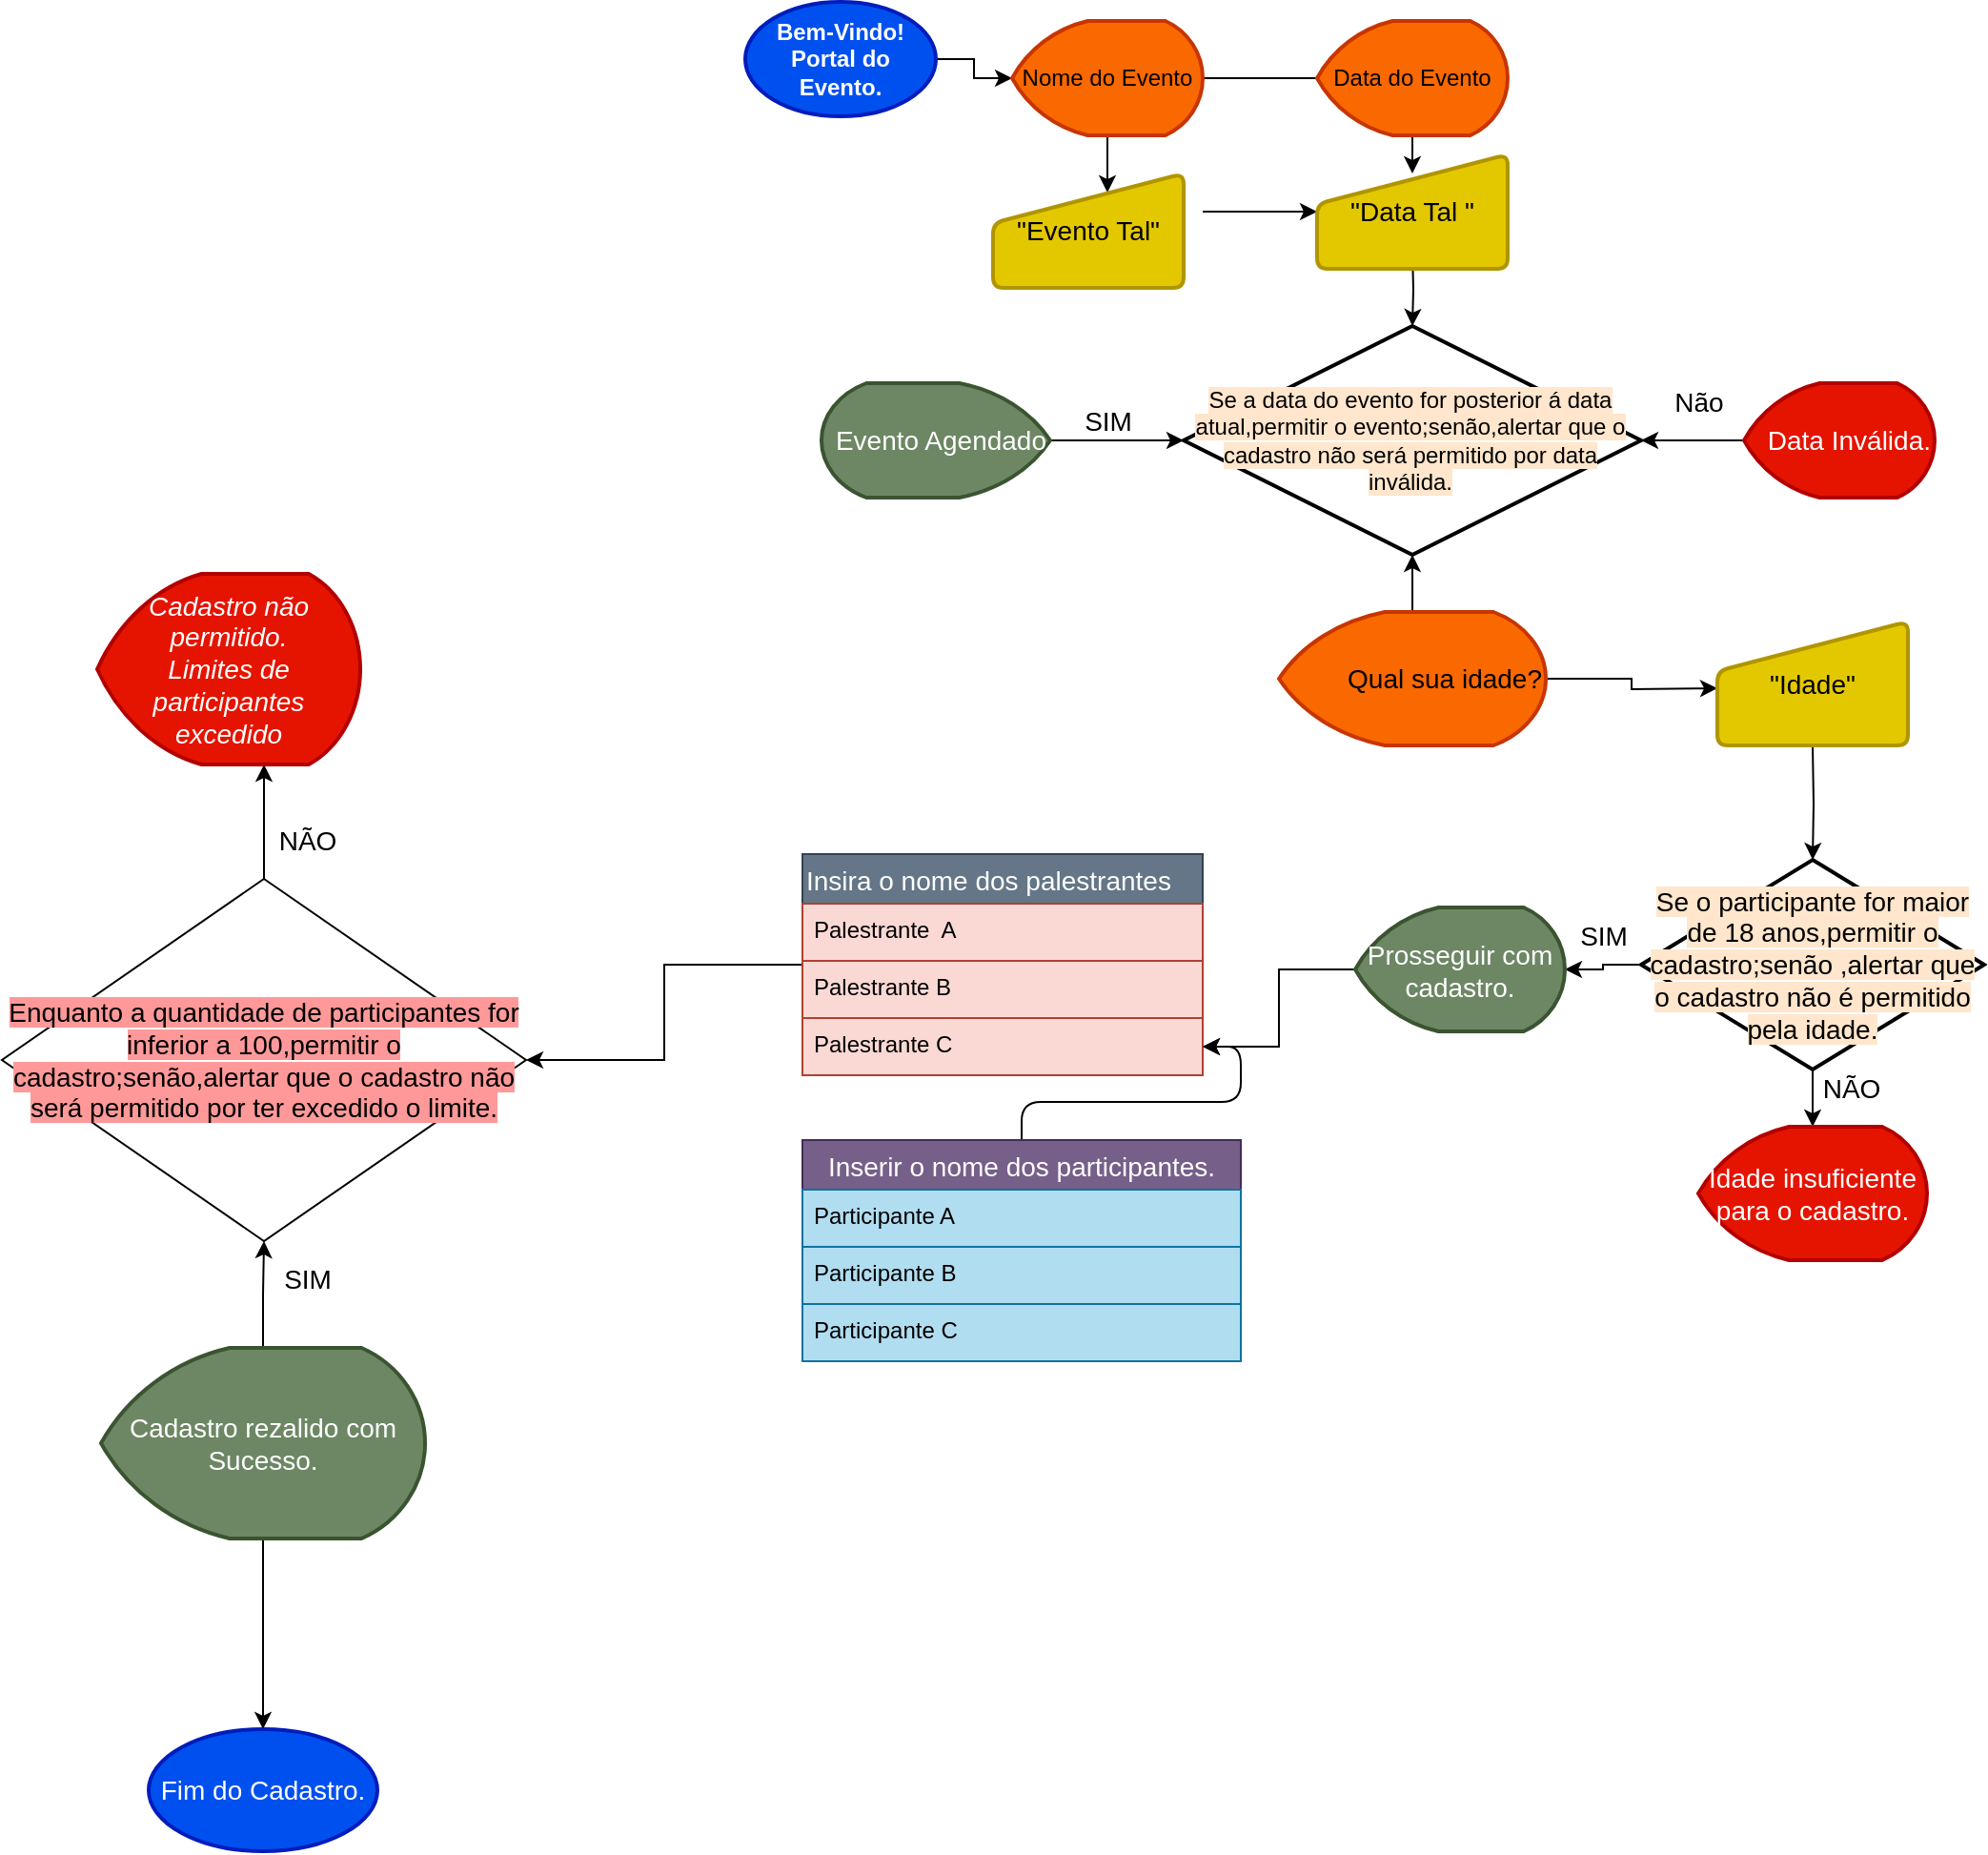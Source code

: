 <mxfile version="15.1.0" type="github">
  <diagram id="FxUsTFhcjRBDh8Nh4jDe" name="Page-1">
    <mxGraphModel dx="1648" dy="450" grid="1" gridSize="10" guides="1" tooltips="1" connect="1" arrows="1" fold="1" page="1" pageScale="1" pageWidth="827" pageHeight="1169" math="0" shadow="0">
      <root>
        <mxCell id="0" />
        <mxCell id="1" parent="0" />
        <mxCell id="80nOaFm1nNduMEc1qZU5-18" value="" style="edgeStyle=orthogonalEdgeStyle;rounded=0;orthogonalLoop=1;jettySize=auto;html=1;" edge="1" parent="1" source="80nOaFm1nNduMEc1qZU5-1" target="80nOaFm1nNduMEc1qZU5-17">
          <mxGeometry relative="1" as="geometry" />
        </mxCell>
        <mxCell id="80nOaFm1nNduMEc1qZU5-1" value="Bem-Vindo!&lt;br&gt;Portal do Evento." style="strokeWidth=2;html=1;shape=mxgraph.flowchart.start_1;whiteSpace=wrap;fillColor=#0050ef;strokeColor=#001DBC;fontStyle=1;fontColor=#ffffff;" vertex="1" parent="1">
          <mxGeometry x="-160" y="40" width="100" height="60" as="geometry" />
        </mxCell>
        <mxCell id="80nOaFm1nNduMEc1qZU5-20" value="" style="edgeStyle=orthogonalEdgeStyle;rounded=0;orthogonalLoop=1;jettySize=auto;html=1;" edge="1" parent="1" source="80nOaFm1nNduMEc1qZU5-17">
          <mxGeometry relative="1" as="geometry">
            <mxPoint x="160" y="80" as="targetPoint" />
          </mxGeometry>
        </mxCell>
        <mxCell id="80nOaFm1nNduMEc1qZU5-50" value="" style="edgeStyle=orthogonalEdgeStyle;rounded=0;orthogonalLoop=1;jettySize=auto;html=1;fontSize=14;fontColor=#000000;" edge="1" parent="1" source="80nOaFm1nNduMEc1qZU5-17">
          <mxGeometry relative="1" as="geometry">
            <mxPoint x="30" y="140" as="targetPoint" />
          </mxGeometry>
        </mxCell>
        <mxCell id="80nOaFm1nNduMEc1qZU5-17" value="&lt;font style=&quot;vertical-align: inherit&quot;&gt;&lt;font style=&quot;vertical-align: inherit&quot;&gt;Nome do Evento&lt;/font&gt;&lt;/font&gt;" style="strokeWidth=2;html=1;shape=mxgraph.flowchart.display;whiteSpace=wrap;fillColor=#fa6800;strokeColor=#C73500;fontColor=#000000;" vertex="1" parent="1">
          <mxGeometry x="-20" y="50" width="100" height="60" as="geometry" />
        </mxCell>
        <mxCell id="80nOaFm1nNduMEc1qZU5-25" value="" style="edgeStyle=orthogonalEdgeStyle;rounded=0;orthogonalLoop=1;jettySize=auto;html=1;" edge="1" parent="1" source="80nOaFm1nNduMEc1qZU5-21">
          <mxGeometry relative="1" as="geometry">
            <mxPoint x="190" y="130" as="targetPoint" />
          </mxGeometry>
        </mxCell>
        <mxCell id="80nOaFm1nNduMEc1qZU5-21" value="&lt;font style=&quot;vertical-align: inherit&quot;&gt;&lt;font style=&quot;vertical-align: inherit&quot;&gt;Data do Evento&lt;/font&gt;&lt;/font&gt;" style="strokeWidth=2;html=1;shape=mxgraph.flowchart.display;whiteSpace=wrap;fillColor=#fa6800;strokeColor=#C73500;fontColor=#000000;" vertex="1" parent="1">
          <mxGeometry x="140" y="50" width="100" height="60" as="geometry" />
        </mxCell>
        <mxCell id="80nOaFm1nNduMEc1qZU5-29" value="" style="edgeStyle=orthogonalEdgeStyle;rounded=0;orthogonalLoop=1;jettySize=auto;html=1;" edge="1" parent="1">
          <mxGeometry relative="1" as="geometry">
            <mxPoint x="80" y="150" as="sourcePoint" />
            <mxPoint x="140" y="150" as="targetPoint" />
          </mxGeometry>
        </mxCell>
        <mxCell id="80nOaFm1nNduMEc1qZU5-31" value="" style="edgeStyle=orthogonalEdgeStyle;rounded=0;orthogonalLoop=1;jettySize=auto;html=1;fontSize=14;fontColor=#000000;" edge="1" parent="1" target="80nOaFm1nNduMEc1qZU5-30">
          <mxGeometry relative="1" as="geometry">
            <mxPoint x="190" y="170" as="sourcePoint" />
          </mxGeometry>
        </mxCell>
        <mxCell id="80nOaFm1nNduMEc1qZU5-30" value="&lt;div style=&quot;text-align: center&quot;&gt;&lt;span style=&quot;background-color: rgb(255 , 230 , 204)&quot;&gt;Se a data do evento for posterior á data atual,permitir o evento;senão,alertar que o cadastro não será permitido por data inválida.&lt;/span&gt;&lt;/div&gt;&lt;div&gt;&lt;/div&gt;" style="rhombus;whiteSpace=wrap;html=1;strokeWidth=2;align=right;" vertex="1" parent="1">
          <mxGeometry x="70" y="210" width="240" height="120" as="geometry" />
        </mxCell>
        <mxCell id="80nOaFm1nNduMEc1qZU5-33" value="" style="edgeStyle=orthogonalEdgeStyle;rounded=0;orthogonalLoop=1;jettySize=auto;html=1;fontSize=14;fontColor=#000000;" edge="1" parent="1" source="80nOaFm1nNduMEc1qZU5-32" target="80nOaFm1nNduMEc1qZU5-30">
          <mxGeometry relative="1" as="geometry" />
        </mxCell>
        <mxCell id="80nOaFm1nNduMEc1qZU5-32" value="Data Inválida." style="strokeWidth=2;html=1;shape=mxgraph.flowchart.display;whiteSpace=wrap;fontSize=14;fontColor=#ffffff;align=right;verticalAlign=middle;rotation=0;fillColor=#e51400;strokeColor=#B20000;" vertex="1" parent="1">
          <mxGeometry x="364" y="240" width="100" height="60" as="geometry" />
        </mxCell>
        <mxCell id="80nOaFm1nNduMEc1qZU5-35" value="Não" style="text;html=1;align=center;verticalAlign=middle;resizable=0;points=[];autosize=1;strokeColor=none;fillColor=none;fontSize=14;fontColor=#000000;" vertex="1" parent="1">
          <mxGeometry x="320" y="240" width="40" height="20" as="geometry" />
        </mxCell>
        <mxCell id="80nOaFm1nNduMEc1qZU5-37" value="" style="edgeStyle=orthogonalEdgeStyle;rounded=0;orthogonalLoop=1;jettySize=auto;html=1;fontSize=14;fontColor=#000000;" edge="1" parent="1" source="80nOaFm1nNduMEc1qZU5-36" target="80nOaFm1nNduMEc1qZU5-30">
          <mxGeometry relative="1" as="geometry" />
        </mxCell>
        <mxCell id="80nOaFm1nNduMEc1qZU5-36" value="Evento Agendado" style="strokeWidth=2;html=1;shape=mxgraph.flowchart.display;whiteSpace=wrap;fontSize=14;align=right;verticalAlign=middle;direction=west;fillColor=#6d8764;strokeColor=#3A5431;fontColor=#ffffff;" vertex="1" parent="1">
          <mxGeometry x="-120" y="240" width="120" height="60" as="geometry" />
        </mxCell>
        <mxCell id="80nOaFm1nNduMEc1qZU5-38" value="SIM" style="text;html=1;align=center;verticalAlign=middle;resizable=0;points=[];autosize=1;strokeColor=none;fillColor=none;fontSize=14;fontColor=#000000;" vertex="1" parent="1">
          <mxGeometry x="10" y="250" width="40" height="20" as="geometry" />
        </mxCell>
        <mxCell id="80nOaFm1nNduMEc1qZU5-44" value="" style="edgeStyle=orthogonalEdgeStyle;rounded=0;orthogonalLoop=1;jettySize=auto;html=1;fontSize=14;fontColor=#000000;" edge="1" parent="1" source="80nOaFm1nNduMEc1qZU5-43" target="80nOaFm1nNduMEc1qZU5-30">
          <mxGeometry relative="1" as="geometry" />
        </mxCell>
        <mxCell id="80nOaFm1nNduMEc1qZU5-54" value="" style="edgeStyle=orthogonalEdgeStyle;rounded=0;orthogonalLoop=1;jettySize=auto;html=1;fontSize=14;fontColor=#000000;" edge="1" parent="1" source="80nOaFm1nNduMEc1qZU5-43">
          <mxGeometry relative="1" as="geometry">
            <mxPoint x="350" y="400" as="targetPoint" />
          </mxGeometry>
        </mxCell>
        <mxCell id="80nOaFm1nNduMEc1qZU5-43" value="Qual sua idade?" style="strokeWidth=2;html=1;shape=mxgraph.flowchart.display;whiteSpace=wrap;fontSize=14;align=right;verticalAlign=middle;fillColor=#fa6800;strokeColor=#C73500;fontColor=#000000;" vertex="1" parent="1">
          <mxGeometry x="120" y="360" width="140" height="70" as="geometry" />
        </mxCell>
        <mxCell id="80nOaFm1nNduMEc1qZU5-56" value="" style="edgeStyle=orthogonalEdgeStyle;rounded=0;orthogonalLoop=1;jettySize=auto;html=1;fontSize=14;fontColor=#000000;" edge="1" parent="1" target="80nOaFm1nNduMEc1qZU5-55">
          <mxGeometry relative="1" as="geometry">
            <mxPoint x="400" y="430" as="sourcePoint" />
          </mxGeometry>
        </mxCell>
        <mxCell id="80nOaFm1nNduMEc1qZU5-58" value="" style="edgeStyle=orthogonalEdgeStyle;rounded=0;orthogonalLoop=1;jettySize=auto;html=1;fontSize=14;fontColor=#000000;" edge="1" parent="1" source="80nOaFm1nNduMEc1qZU5-55" target="80nOaFm1nNduMEc1qZU5-57">
          <mxGeometry relative="1" as="geometry" />
        </mxCell>
        <mxCell id="80nOaFm1nNduMEc1qZU5-61" value="" style="edgeStyle=orthogonalEdgeStyle;rounded=0;orthogonalLoop=1;jettySize=auto;html=1;fontSize=14;fontColor=#000000;" edge="1" parent="1" source="80nOaFm1nNduMEc1qZU5-55" target="80nOaFm1nNduMEc1qZU5-60">
          <mxGeometry relative="1" as="geometry" />
        </mxCell>
        <mxCell id="80nOaFm1nNduMEc1qZU5-55" value="&lt;div&gt;&lt;span style=&quot;background-color: rgb(255 , 230 , 204)&quot;&gt;Se o participante for maior de 18 anos,permitir o cadastro;senão ,alertar que o cadastro não é permitido pela idade.&lt;/span&gt;&lt;/div&gt;" style="rhombus;whiteSpace=wrap;html=1;fontSize=14;strokeWidth=2;align=center;" vertex="1" parent="1">
          <mxGeometry x="310" y="490" width="180" height="110" as="geometry" />
        </mxCell>
        <mxCell id="80nOaFm1nNduMEc1qZU5-57" value="Idade insuficiente para o cadastro." style="strokeWidth=2;html=1;shape=mxgraph.flowchart.display;whiteSpace=wrap;fontSize=14;fontColor=#ffffff;align=center;verticalAlign=middle;direction=east;fillColor=#e51400;strokeColor=#B20000;" vertex="1" parent="1">
          <mxGeometry x="340" y="630" width="120" height="70" as="geometry" />
        </mxCell>
        <mxCell id="80nOaFm1nNduMEc1qZU5-59" value="NÃO" style="text;html=1;align=center;verticalAlign=middle;resizable=0;points=[];autosize=1;strokeColor=none;fillColor=none;fontSize=14;fontColor=#000000;" vertex="1" parent="1">
          <mxGeometry x="395" y="600" width="50" height="20" as="geometry" />
        </mxCell>
        <mxCell id="80nOaFm1nNduMEc1qZU5-95" value="" style="edgeStyle=orthogonalEdgeStyle;rounded=0;orthogonalLoop=1;jettySize=auto;html=1;fontSize=14;fontColor=#000000;" edge="1" parent="1" source="80nOaFm1nNduMEc1qZU5-60" target="80nOaFm1nNduMEc1qZU5-71">
          <mxGeometry relative="1" as="geometry" />
        </mxCell>
        <mxCell id="80nOaFm1nNduMEc1qZU5-60" value="Prosseguir com cadastro." style="strokeWidth=2;html=1;shape=mxgraph.flowchart.display;whiteSpace=wrap;fontSize=14;fontColor=#ffffff;align=center;verticalAlign=middle;fillColor=#6d8764;strokeColor=#3A5431;" vertex="1" parent="1">
          <mxGeometry x="160" y="515" width="110" height="65" as="geometry" />
        </mxCell>
        <mxCell id="80nOaFm1nNduMEc1qZU5-62" value="&quot;Evento Tal&quot;" style="html=1;strokeWidth=2;shape=manualInput;whiteSpace=wrap;rounded=1;size=26;arcSize=11;fontSize=14;fontColor=#000000;align=center;verticalAlign=middle;fillColor=#e3c800;strokeColor=#B09500;" vertex="1" parent="1">
          <mxGeometry x="-30" y="130" width="100" height="60" as="geometry" />
        </mxCell>
        <mxCell id="80nOaFm1nNduMEc1qZU5-63" value="&quot;Data Tal &quot;" style="html=1;strokeWidth=2;shape=manualInput;whiteSpace=wrap;rounded=1;size=26;arcSize=11;fontSize=14;fontColor=#000000;align=center;verticalAlign=middle;fillColor=#e3c800;strokeColor=#B09500;" vertex="1" parent="1">
          <mxGeometry x="140" y="120" width="100" height="60" as="geometry" />
        </mxCell>
        <mxCell id="80nOaFm1nNduMEc1qZU5-64" value="&quot;Idade&quot;" style="html=1;strokeWidth=2;shape=manualInput;whiteSpace=wrap;rounded=1;size=26;arcSize=11;fontSize=14;fontColor=#000000;align=center;verticalAlign=middle;fillColor=#e3c800;strokeColor=#B09500;" vertex="1" parent="1">
          <mxGeometry x="350" y="365" width="100" height="65" as="geometry" />
        </mxCell>
        <mxCell id="80nOaFm1nNduMEc1qZU5-65" value="SIM" style="text;html=1;align=center;verticalAlign=middle;resizable=0;points=[];autosize=1;strokeColor=none;fillColor=none;fontSize=14;fontColor=#000000;" vertex="1" parent="1">
          <mxGeometry x="270" y="520" width="40" height="20" as="geometry" />
        </mxCell>
        <mxCell id="80nOaFm1nNduMEc1qZU5-83" value="" style="edgeStyle=orthogonalEdgeStyle;rounded=0;orthogonalLoop=1;jettySize=auto;html=1;fontSize=14;fontColor=#000000;" edge="1" parent="1" source="80nOaFm1nNduMEc1qZU5-68" target="80nOaFm1nNduMEc1qZU5-82">
          <mxGeometry relative="1" as="geometry" />
        </mxCell>
        <mxCell id="80nOaFm1nNduMEc1qZU5-68" value="Insira o nome dos palestrantes " style="swimlane;fontStyle=0;childLayout=stackLayout;horizontal=1;startSize=26;horizontalStack=0;resizeParent=1;resizeParentMax=0;resizeLast=0;collapsible=1;marginBottom=0;align=left;fontSize=14;fontColor=#ffffff;fillColor=#647687;strokeColor=#314354;" vertex="1" parent="1">
          <mxGeometry x="-130" y="487" width="210" height="116" as="geometry" />
        </mxCell>
        <mxCell id="80nOaFm1nNduMEc1qZU5-69" value="Palestrante  A" style="text;strokeColor=#ae4132;fillColor=#fad9d5;spacingLeft=4;spacingRight=4;overflow=hidden;rotatable=0;points=[[0,0.5],[1,0.5]];portConstraint=eastwest;fontSize=12;" vertex="1" parent="80nOaFm1nNduMEc1qZU5-68">
          <mxGeometry y="26" width="210" height="30" as="geometry" />
        </mxCell>
        <mxCell id="80nOaFm1nNduMEc1qZU5-72" value="Palestrante B" style="text;strokeColor=#ae4132;fillColor=#fad9d5;spacingLeft=4;spacingRight=4;overflow=hidden;rotatable=0;points=[[0,0.5],[1,0.5]];portConstraint=eastwest;fontSize=12;" vertex="1" parent="80nOaFm1nNduMEc1qZU5-68">
          <mxGeometry y="56" width="210" height="30" as="geometry" />
        </mxCell>
        <mxCell id="80nOaFm1nNduMEc1qZU5-71" value="Palestrante C" style="text;strokeColor=#ae4132;fillColor=#fad9d5;spacingLeft=4;spacingRight=4;overflow=hidden;rotatable=0;points=[[0,0.5],[1,0.5]];portConstraint=eastwest;fontSize=12;" vertex="1" parent="80nOaFm1nNduMEc1qZU5-68">
          <mxGeometry y="86" width="210" height="30" as="geometry" />
        </mxCell>
        <mxCell id="80nOaFm1nNduMEc1qZU5-97" value="" style="edgeStyle=orthogonalEdgeStyle;rounded=1;orthogonalLoop=1;jettySize=auto;html=1;fontSize=14;fontColor=#000000;" edge="1" parent="1" source="80nOaFm1nNduMEc1qZU5-73" target="80nOaFm1nNduMEc1qZU5-71">
          <mxGeometry relative="1" as="geometry" />
        </mxCell>
        <mxCell id="80nOaFm1nNduMEc1qZU5-73" value="Inserir o nome dos participantes." style="swimlane;fontStyle=0;childLayout=stackLayout;horizontal=1;startSize=26;horizontalStack=0;resizeParent=1;resizeParentMax=0;resizeLast=0;collapsible=1;marginBottom=0;align=center;fontSize=14;fontColor=#ffffff;fillColor=#76608a;strokeColor=#432D57;" vertex="1" parent="1">
          <mxGeometry x="-130" y="637" width="230" height="116" as="geometry" />
        </mxCell>
        <mxCell id="80nOaFm1nNduMEc1qZU5-74" value="Participante A" style="text;strokeColor=#10739e;fillColor=#b1ddf0;spacingLeft=4;spacingRight=4;overflow=hidden;rotatable=0;points=[[0,0.5],[1,0.5]];portConstraint=eastwest;fontSize=12;" vertex="1" parent="80nOaFm1nNduMEc1qZU5-73">
          <mxGeometry y="26" width="230" height="30" as="geometry" />
        </mxCell>
        <mxCell id="80nOaFm1nNduMEc1qZU5-91" value="Participante B" style="text;strokeColor=#10739e;fillColor=#b1ddf0;spacingLeft=4;spacingRight=4;overflow=hidden;rotatable=0;points=[[0,0.5],[1,0.5]];portConstraint=eastwest;fontSize=12;" vertex="1" parent="80nOaFm1nNduMEc1qZU5-73">
          <mxGeometry y="56" width="230" height="30" as="geometry" />
        </mxCell>
        <mxCell id="80nOaFm1nNduMEc1qZU5-96" value="Participante C" style="text;strokeColor=#10739e;fillColor=#b1ddf0;spacingLeft=4;spacingRight=4;overflow=hidden;rotatable=0;points=[[0,0.5],[1,0.5]];portConstraint=eastwest;fontSize=12;" vertex="1" parent="80nOaFm1nNduMEc1qZU5-73">
          <mxGeometry y="86" width="230" height="30" as="geometry" />
        </mxCell>
        <mxCell id="80nOaFm1nNduMEc1qZU5-86" value="" style="edgeStyle=orthogonalEdgeStyle;rounded=0;orthogonalLoop=1;jettySize=auto;html=1;fontSize=14;fontColor=#000000;" edge="1" parent="1" source="80nOaFm1nNduMEc1qZU5-82" target="80nOaFm1nNduMEc1qZU5-87">
          <mxGeometry relative="1" as="geometry">
            <mxPoint x="-412" y="410" as="targetPoint" />
            <Array as="points">
              <mxPoint x="-412" y="430" />
              <mxPoint x="-412" y="430" />
            </Array>
          </mxGeometry>
        </mxCell>
        <mxCell id="80nOaFm1nNduMEc1qZU5-82" value="&lt;div&gt;&lt;span style=&quot;background-color: rgb(255 , 153 , 153)&quot;&gt;Enquanto a quantidade de participantes for inferior a 100,permitir o cadastro;senão,alertar que o cadastro não será permitido por ter excedido o limite.&lt;/span&gt;&lt;/div&gt;" style="rhombus;whiteSpace=wrap;html=1;fontSize=14;fontStyle=0;align=center;startSize=26;" vertex="1" parent="1">
          <mxGeometry x="-550" y="500" width="275" height="190" as="geometry" />
        </mxCell>
        <mxCell id="80nOaFm1nNduMEc1qZU5-87" value="&lt;div&gt;&lt;span&gt;&lt;i&gt;Cadastro não permitido.&lt;/i&gt;&lt;/span&gt;&lt;/div&gt;&lt;div&gt;&lt;span&gt;&lt;i&gt;Limites de participantes excedido&lt;/i&gt;&lt;/span&gt;&lt;/div&gt;" style="strokeWidth=2;html=1;shape=mxgraph.flowchart.display;whiteSpace=wrap;fontSize=14;fontColor=#ffffff;align=center;verticalAlign=middle;fillColor=#e51400;strokeColor=#B20000;" vertex="1" parent="1">
          <mxGeometry x="-500" y="340" width="138" height="100" as="geometry" />
        </mxCell>
        <mxCell id="80nOaFm1nNduMEc1qZU5-88" value="NÃO" style="text;html=1;align=center;verticalAlign=middle;resizable=0;points=[];autosize=1;strokeColor=none;fillColor=none;fontSize=14;fontColor=#000000;" vertex="1" parent="1">
          <mxGeometry x="-415" y="470" width="50" height="20" as="geometry" />
        </mxCell>
        <mxCell id="80nOaFm1nNduMEc1qZU5-90" value="" style="edgeStyle=orthogonalEdgeStyle;rounded=0;orthogonalLoop=1;jettySize=auto;html=1;fontSize=14;fontColor=#000000;" edge="1" parent="1" source="80nOaFm1nNduMEc1qZU5-89" target="80nOaFm1nNduMEc1qZU5-82">
          <mxGeometry relative="1" as="geometry" />
        </mxCell>
        <mxCell id="80nOaFm1nNduMEc1qZU5-94" value="" style="edgeStyle=orthogonalEdgeStyle;rounded=0;orthogonalLoop=1;jettySize=auto;html=1;fontSize=14;fontColor=#000000;" edge="1" parent="1" source="80nOaFm1nNduMEc1qZU5-89" target="80nOaFm1nNduMEc1qZU5-93">
          <mxGeometry relative="1" as="geometry" />
        </mxCell>
        <mxCell id="80nOaFm1nNduMEc1qZU5-89" value="Cadastro rezalido com Sucesso." style="strokeWidth=2;html=1;shape=mxgraph.flowchart.display;whiteSpace=wrap;fontSize=14;fontColor=#ffffff;align=center;verticalAlign=middle;fillColor=#6d8764;strokeColor=#3A5431;" vertex="1" parent="1">
          <mxGeometry x="-498" y="746" width="170" height="100" as="geometry" />
        </mxCell>
        <mxCell id="80nOaFm1nNduMEc1qZU5-92" value="SIM" style="text;html=1;align=center;verticalAlign=middle;resizable=0;points=[];autosize=1;strokeColor=none;fillColor=none;fontSize=14;fontColor=#000000;" vertex="1" parent="1">
          <mxGeometry x="-410" y="700" width="40" height="20" as="geometry" />
        </mxCell>
        <mxCell id="80nOaFm1nNduMEc1qZU5-93" value="Fim do Cadastro.&lt;br&gt;" style="ellipse;whiteSpace=wrap;html=1;fontSize=14;strokeWidth=2;fillColor=#0050ef;strokeColor=#001DBC;fontColor=#ffffff;" vertex="1" parent="1">
          <mxGeometry x="-473" y="946" width="120" height="64" as="geometry" />
        </mxCell>
      </root>
    </mxGraphModel>
  </diagram>
</mxfile>
